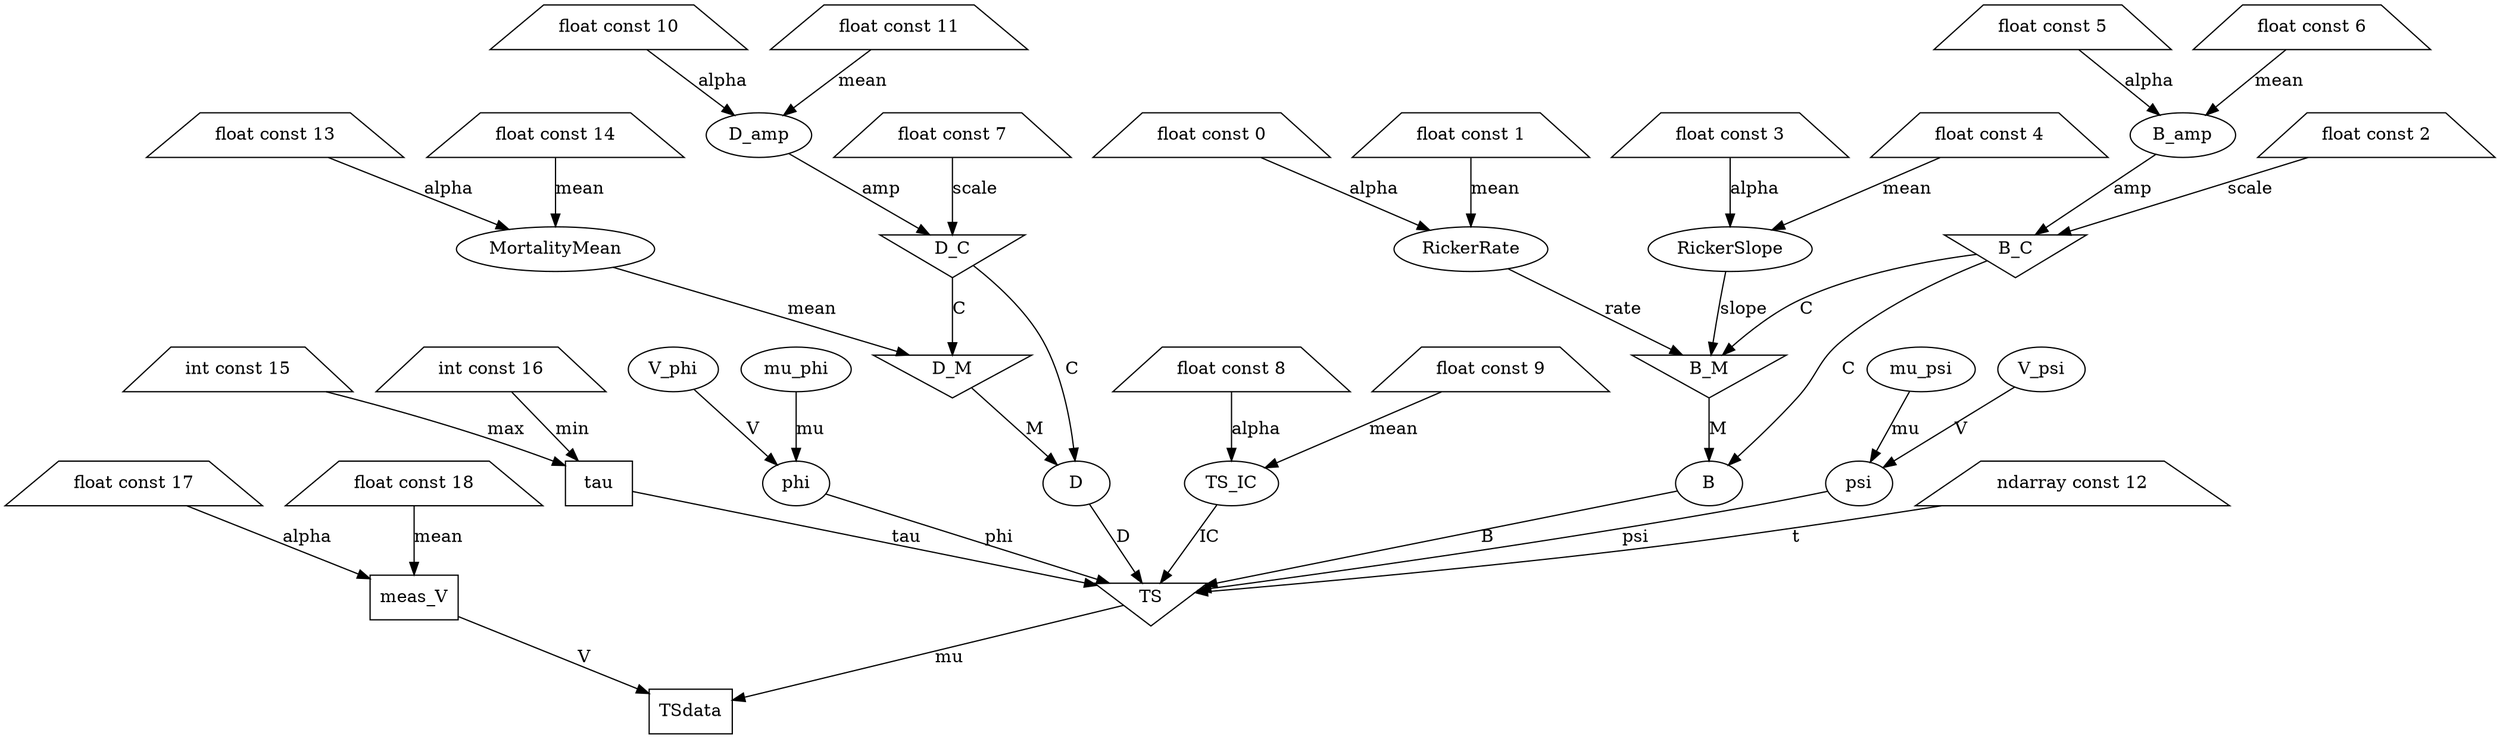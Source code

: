 digraph G {
"TSdata" [shape=box];
"tau" [shape=box];
"meas_V" [shape=box];
"B_amp";
"V_phi";
"D_amp";
"mu_psi";
"phi";
"D";
"TS_IC";
"RickerRate";
"B";
"mu_phi";
"MortalityMean";
"RickerSlope";
"V_psi";
"psi";
"B_M" [shape=invtriangle];
"B_C" [shape=invtriangle];
"TS" [shape=invtriangle];
"D_C" [shape=invtriangle];
"D_M" [shape=invtriangle];
"RickerSlope" -> "B_M" [label=slope];
"B_C" -> "B_M" [label=C];
"RickerRate" -> "B_M" [label=rate];
"D_C" -> "D_M" [label=C];
"MortalityMean" -> "D_M" [label=mean];
"float const 0" [shape=trapezium];
"float const 0" -> "RickerRate" [label=alpha];
"float const 1" [shape=trapezium];
"float const 1" -> "RickerRate" [label=mean];
"B_amp" -> "B_C" [label=amp];
"float const 2" [shape=trapezium];
"float const 2" -> "B_C" [label=scale];
"float const 3" [shape=trapezium];
"float const 3" -> "RickerSlope" [label=alpha];
"float const 4" [shape=trapezium];
"float const 4" -> "RickerSlope" [label=mean];
"mu_psi" -> "psi" [label=mu];
"V_psi" -> "psi" [label=V];
"float const 5" [shape=trapezium];
"float const 5" -> "B_amp" [label=alpha];
"float const 6" [shape=trapezium];
"float const 6" -> "B_amp" [label=mean];
"D_amp" -> "D_C" [label=amp];
"float const 7" [shape=trapezium];
"float const 7" -> "D_C" [label=scale];
"B_C" -> "B" [label=C];
"B_M" -> "B" [label=M];
"mu_phi" -> "phi" [label=mu];
"V_phi" -> "phi" [label=V];
"D_C" -> "D" [label=C];
"D_M" -> "D" [label=M];
"float const 8" [shape=trapezium];
"float const 8" -> "TS_IC" [label=alpha];
"float const 9" [shape=trapezium];
"float const 9" -> "TS_IC" [label=mean];
"float const 10" [shape=trapezium];
"float const 10" -> "D_amp" [label=alpha];
"float const 11" [shape=trapezium];
"float const 11" -> "D_amp" [label=mean];
"tau" -> "TS" [label=tau];
"phi" -> "TS" [label=phi];
"psi" -> "TS" [label=psi];
"D" -> "TS" [label=D];
"B" -> "TS" [label=B];
"TS_IC" -> "TS" [label=IC];
"ndarray const 12" [shape=trapezium];
"ndarray const 12" -> "TS" [label=t];
"float const 13" [shape=trapezium];
"float const 13" -> "MortalityMean" [label=alpha];
"float const 14" [shape=trapezium];
"float const 14" -> "MortalityMean" [label=mean];
"int const 15" [shape=trapezium];
"int const 15" -> "tau" [label=max];
"int const 16" [shape=trapezium];
"int const 16" -> "tau" [label=min];
"float const 17" [shape=trapezium];
"float const 17" -> "meas_V" [label=alpha];
"float const 18" [shape=trapezium];
"float const 18" -> "meas_V" [label=mean];
"TS" -> "TSdata" [label=mu];
"meas_V" -> "TSdata" [label=V];
}
